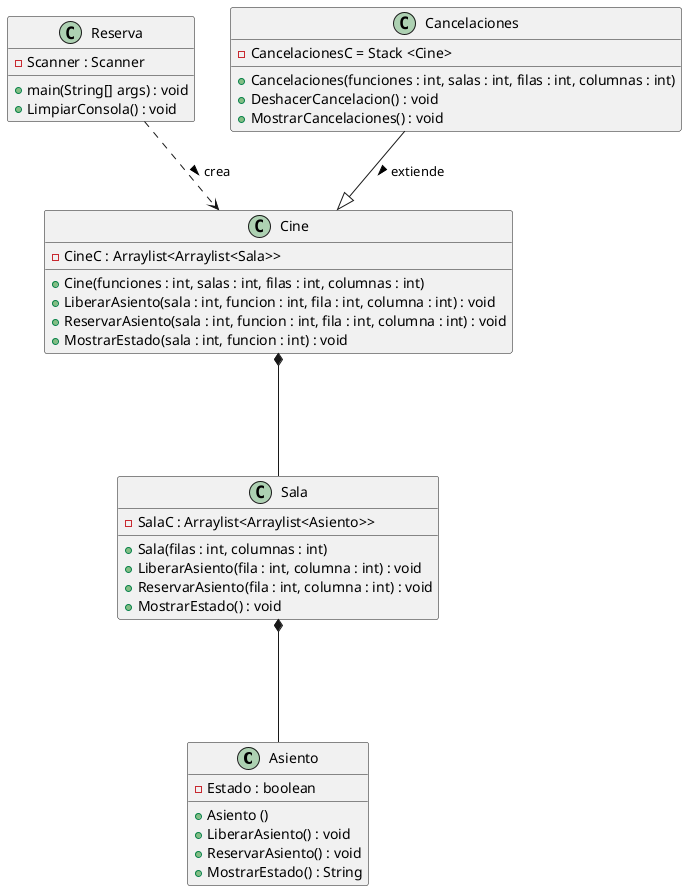 @startuml Sistema de reservas para cine

class Asiento {

    - Estado : boolean
    + Asiento ()
    + LiberarAsiento() : void
    + ReservarAsiento() : void
    + MostrarEstado() : String
}

class Sala{
    - SalaC : Arraylist<Arraylist<Asiento>>
    + Sala(filas : int, columnas : int)
    + LiberarAsiento(fila : int, columna : int) : void
    + ReservarAsiento(fila : int, columna : int) : void
    + MostrarEstado() : void
}

class Cine{
    - CineC : Arraylist<Arraylist<Sala>>
    + Cine(funciones : int, salas : int, filas : int, columnas : int)
    + LiberarAsiento(sala : int, funcion : int, fila : int, columna : int) : void
    + ReservarAsiento(sala : int, funcion : int, fila : int, columna : int) : void
    + MostrarEstado(sala : int, funcion : int) : void
}

class Reserva {
    - Scanner : Scanner
    + main(String[] args) : void
    + LimpiarConsola() : void
}

class Cancelaciones{
    - CancelacionesC = Stack <Cine>
    + Cancelaciones(funciones : int, salas : int, filas : int, columnas : int)
    + DeshacerCancelacion() : void
    + MostrarCancelaciones() : void
}

Cine *--- Sala
Sala *--- Asiento
Reserva ..> Cine : crea >
Cancelaciones --|> Cine : extiende >

@enduml
